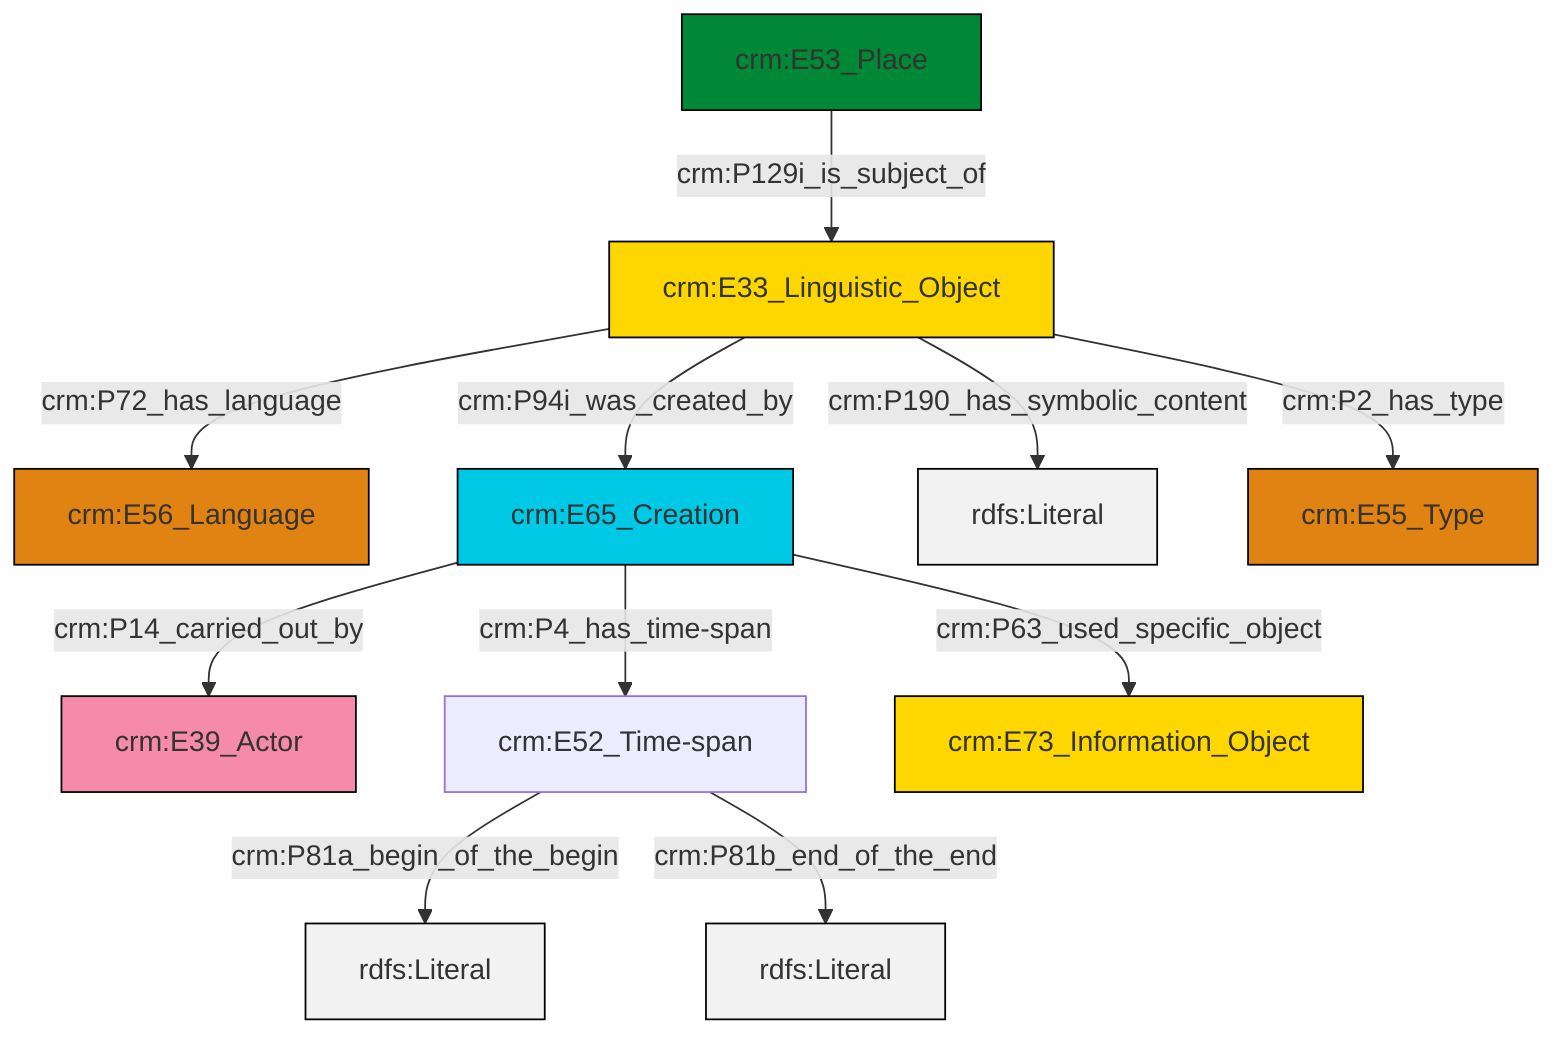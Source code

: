 graph TD
classDef Literal fill:#f2f2f2,stroke:#000000;
classDef CRM_Entity fill:#FFFFFF,stroke:#000000;
classDef Temporal_Entity fill:#00C9E6, stroke:#000000;
classDef Type fill:#E18312, stroke:#000000;
classDef Time-Span fill:#2C9C91, stroke:#000000;
classDef Appellation fill:#FFEB7F, stroke:#000000;
classDef Place fill:#008836, stroke:#000000;
classDef Persistent_Item fill:#B266B2, stroke:#000000;
classDef Conceptual_Object fill:#FFD700, stroke:#000000;
classDef Physical_Thing fill:#D2B48C, stroke:#000000;
classDef Actor fill:#f58aad, stroke:#000000;
classDef PC_Classes fill:#4ce600, stroke:#000000;
classDef Multi fill:#cccccc,stroke:#000000;

0["crm:E53_Place"]:::Place -->|crm:P129i_is_subject_of| 1["crm:E33_Linguistic_Object"]:::Conceptual_Object
1["crm:E33_Linguistic_Object"]:::Conceptual_Object -->|crm:P94i_was_created_by| 4["crm:E65_Creation"]:::Temporal_Entity
1["crm:E33_Linguistic_Object"]:::Conceptual_Object -->|crm:P190_has_symbolic_content| 12[rdfs:Literal]:::Literal
4["crm:E65_Creation"]:::Temporal_Entity -->|crm:P4_has_time-span| 9["crm:E52_Time-span"]:::Default
9["crm:E52_Time-span"]:::Default -->|crm:P81a_begin_of_the_begin| 13[rdfs:Literal]:::Literal
9["crm:E52_Time-span"]:::Default -->|crm:P81b_end_of_the_end| 14[rdfs:Literal]:::Literal
4["crm:E65_Creation"]:::Temporal_Entity -->|crm:P63_used_specific_object| 15["crm:E73_Information_Object"]:::Conceptual_Object
1["crm:E33_Linguistic_Object"]:::Conceptual_Object -->|crm:P72_has_language| 2["crm:E56_Language"]:::Type
1["crm:E33_Linguistic_Object"]:::Conceptual_Object -->|crm:P2_has_type| 16["crm:E55_Type"]:::Type
4["crm:E65_Creation"]:::Temporal_Entity -->|crm:P14_carried_out_by| 7["crm:E39_Actor"]:::Actor